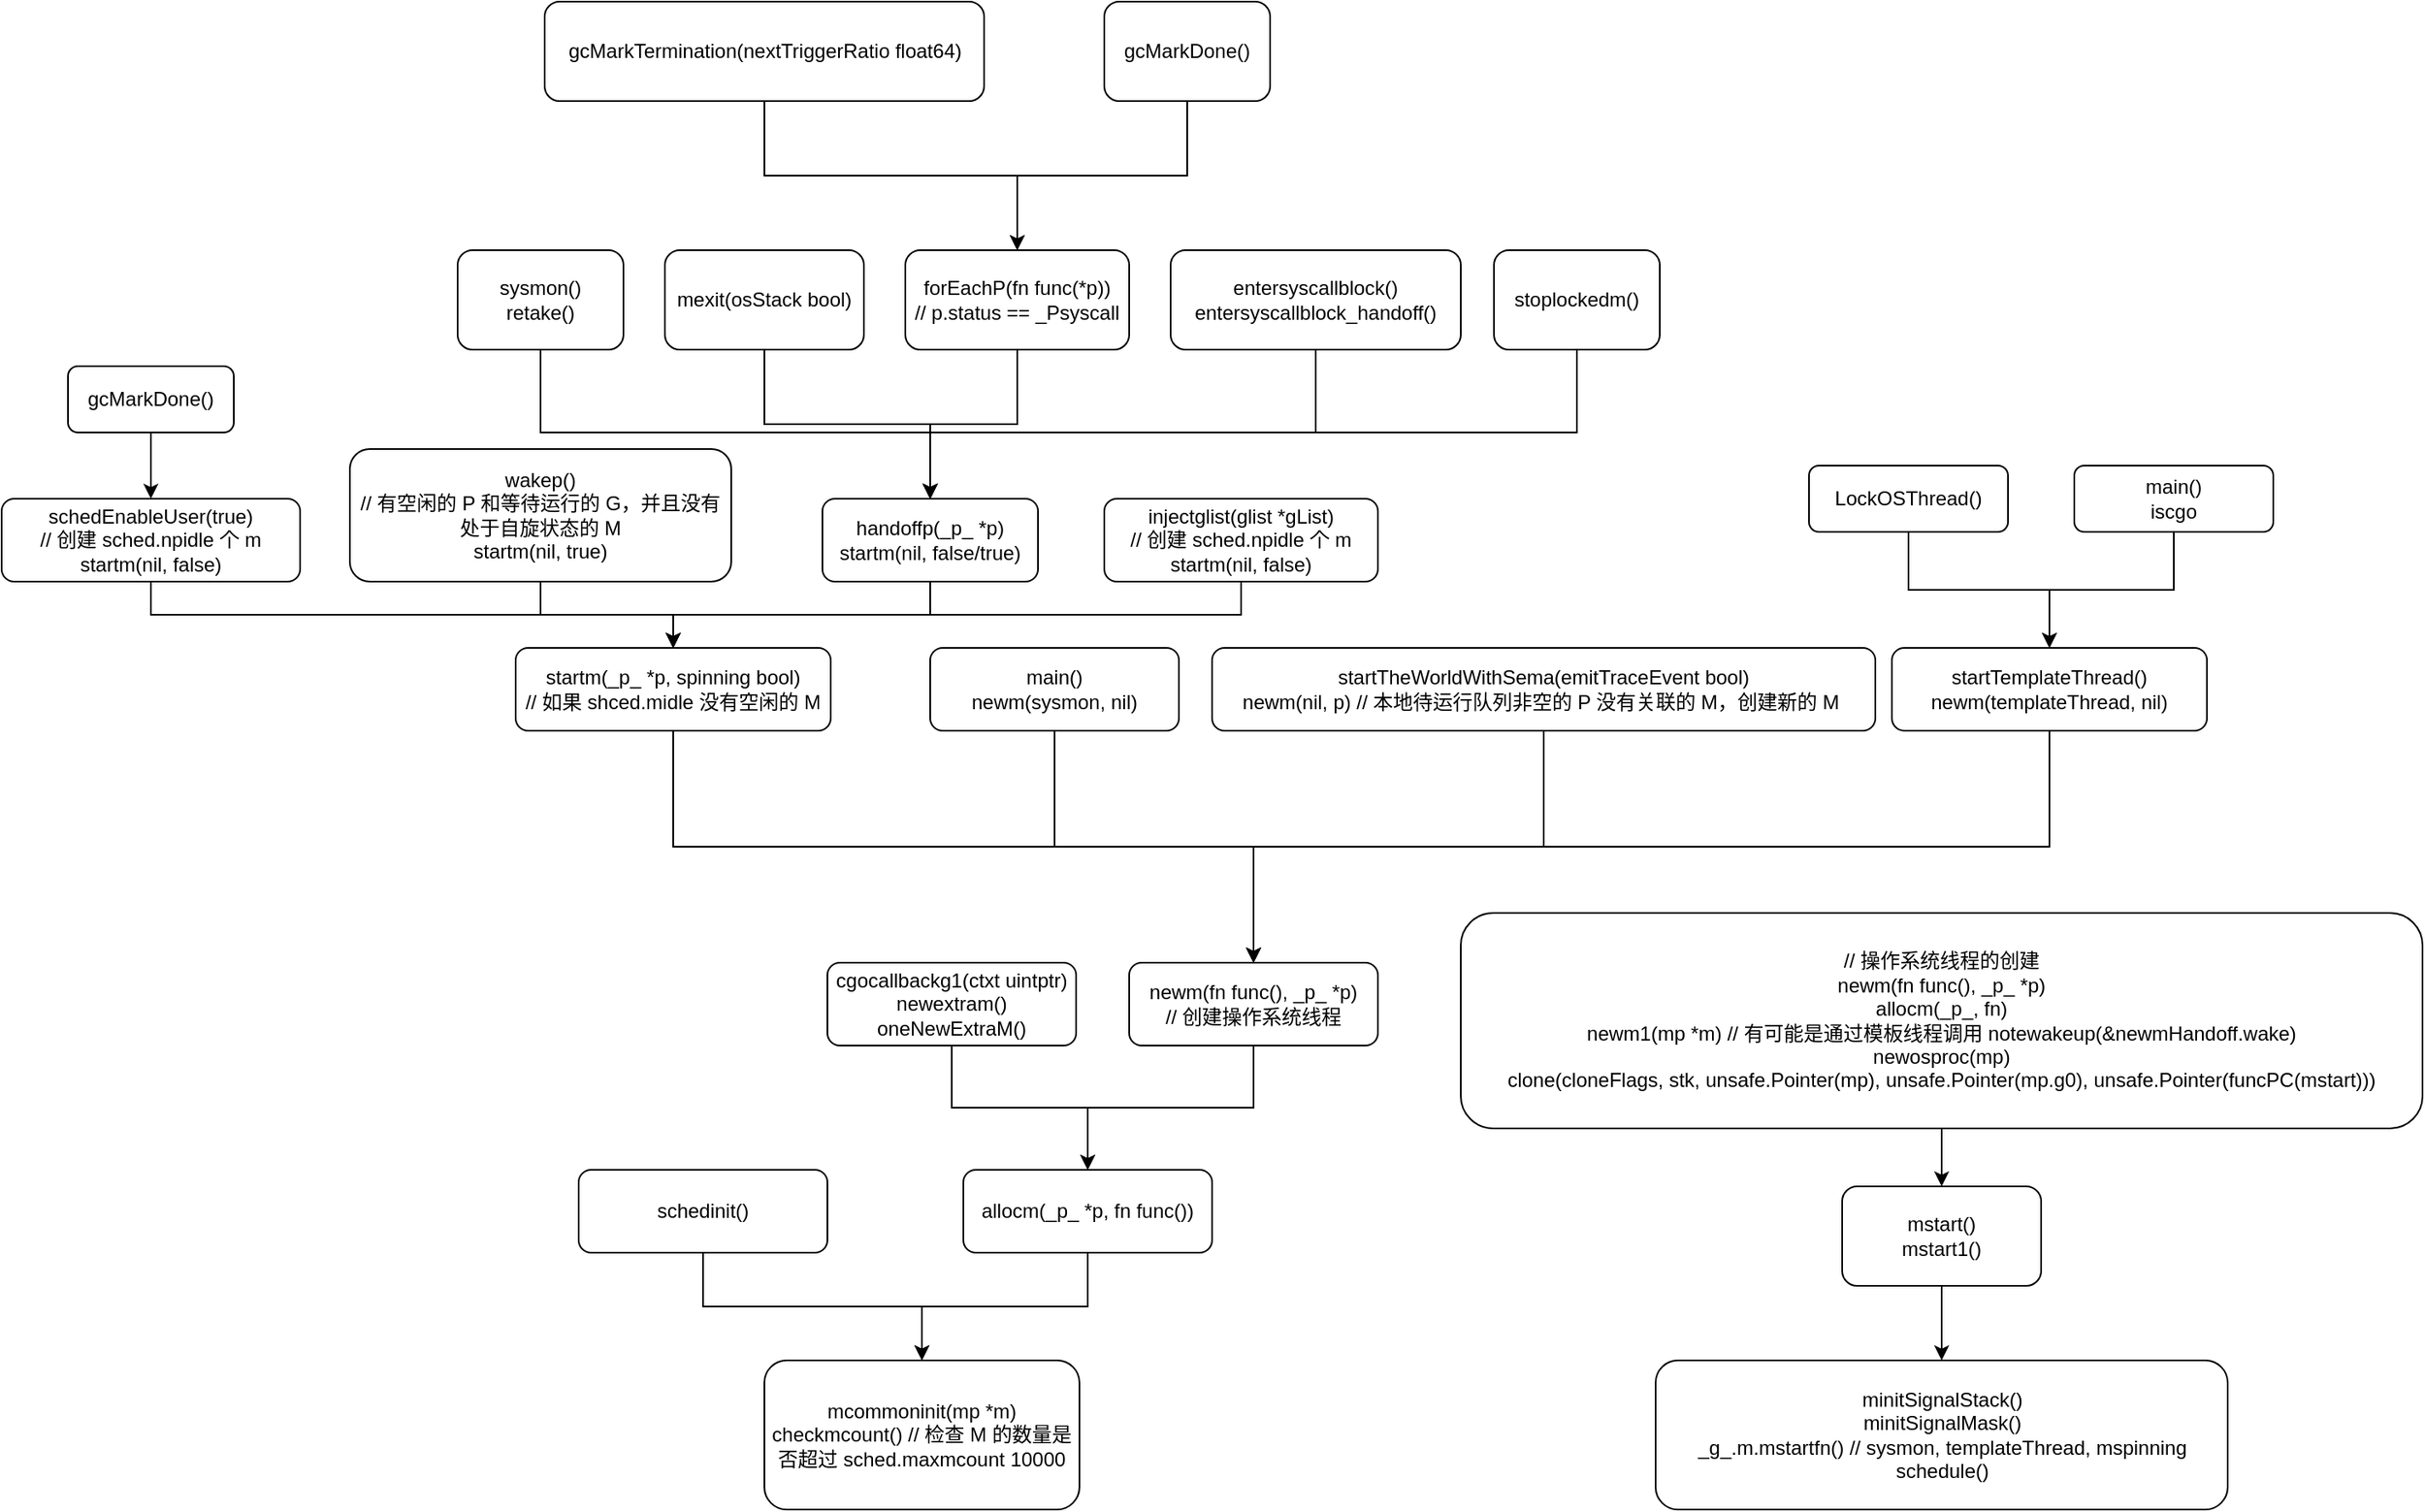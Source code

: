 <mxfile version="12.4.1" type="device" pages="1"><diagram id="tbn2JP7w8V-KCuQdKGgw" name="第 1 页"><mxGraphModel dx="1773" dy="1894" grid="1" gridSize="10" guides="1" tooltips="1" connect="1" arrows="1" fold="1" page="1" pageScale="1" pageWidth="827" pageHeight="1169" math="0" shadow="0"><root><mxCell id="0"/><mxCell id="1" parent="0"/><mxCell id="IyHFZ5xt7QK-TjLVyY6I-1" value="mcommoninit(mp *m)&lt;br&gt;checkmcount() // 检查 M 的数量是否超过 sched.maxmcount 10000" style="rounded=1;whiteSpace=wrap;html=1;" vertex="1" parent="1"><mxGeometry x="450" y="220" width="190" height="90" as="geometry"/></mxCell><mxCell id="IyHFZ5xt7QK-TjLVyY6I-13" style="edgeStyle=orthogonalEdgeStyle;rounded=0;orthogonalLoop=1;jettySize=auto;html=1;entryX=0.5;entryY=0;entryDx=0;entryDy=0;" edge="1" parent="1" source="IyHFZ5xt7QK-TjLVyY6I-3" target="IyHFZ5xt7QK-TjLVyY6I-1"><mxGeometry relative="1" as="geometry"/></mxCell><mxCell id="IyHFZ5xt7QK-TjLVyY6I-3" value="schedinit()" style="rounded=1;whiteSpace=wrap;html=1;" vertex="1" parent="1"><mxGeometry x="338" y="105" width="150" height="50" as="geometry"/></mxCell><mxCell id="IyHFZ5xt7QK-TjLVyY6I-12" style="edgeStyle=orthogonalEdgeStyle;rounded=0;orthogonalLoop=1;jettySize=auto;html=1;" edge="1" parent="1" source="IyHFZ5xt7QK-TjLVyY6I-4" target="IyHFZ5xt7QK-TjLVyY6I-1"><mxGeometry relative="1" as="geometry"/></mxCell><mxCell id="IyHFZ5xt7QK-TjLVyY6I-4" value="allocm(_p_ *p, fn func())" style="rounded=1;whiteSpace=wrap;html=1;" vertex="1" parent="1"><mxGeometry x="570" y="105" width="150" height="50" as="geometry"/></mxCell><mxCell id="IyHFZ5xt7QK-TjLVyY6I-6" style="edgeStyle=orthogonalEdgeStyle;rounded=0;orthogonalLoop=1;jettySize=auto;html=1;entryX=0.5;entryY=0;entryDx=0;entryDy=0;" edge="1" parent="1" source="IyHFZ5xt7QK-TjLVyY6I-5" target="IyHFZ5xt7QK-TjLVyY6I-4"><mxGeometry relative="1" as="geometry"/></mxCell><mxCell id="IyHFZ5xt7QK-TjLVyY6I-5" value="cgocallbackg1(ctxt uintptr)&lt;br&gt;newextram()&lt;br&gt;oneNewExtraM()" style="rounded=1;whiteSpace=wrap;html=1;" vertex="1" parent="1"><mxGeometry x="488" y="-20" width="150" height="50" as="geometry"/></mxCell><mxCell id="IyHFZ5xt7QK-TjLVyY6I-8" style="edgeStyle=orthogonalEdgeStyle;rounded=0;orthogonalLoop=1;jettySize=auto;html=1;entryX=0.5;entryY=0;entryDx=0;entryDy=0;" edge="1" parent="1" source="IyHFZ5xt7QK-TjLVyY6I-7" target="IyHFZ5xt7QK-TjLVyY6I-4"><mxGeometry relative="1" as="geometry"/></mxCell><mxCell id="IyHFZ5xt7QK-TjLVyY6I-7" value="newm(fn func(), _p_ *p)&lt;br&gt;// 创建操作系统线程" style="rounded=1;whiteSpace=wrap;html=1;" vertex="1" parent="1"><mxGeometry x="670" y="-20" width="150" height="50" as="geometry"/></mxCell><mxCell id="IyHFZ5xt7QK-TjLVyY6I-10" style="edgeStyle=orthogonalEdgeStyle;rounded=0;orthogonalLoop=1;jettySize=auto;html=1;entryX=0.5;entryY=0;entryDx=0;entryDy=0;" edge="1" parent="1" source="IyHFZ5xt7QK-TjLVyY6I-9" target="IyHFZ5xt7QK-TjLVyY6I-7"><mxGeometry relative="1" as="geometry"/></mxCell><mxCell id="IyHFZ5xt7QK-TjLVyY6I-9" value="main()&lt;br&gt;newm(sysmon, nil)" style="rounded=1;whiteSpace=wrap;html=1;" vertex="1" parent="1"><mxGeometry x="550" y="-210" width="150" height="50" as="geometry"/></mxCell><mxCell id="IyHFZ5xt7QK-TjLVyY6I-17" style="edgeStyle=orthogonalEdgeStyle;rounded=0;orthogonalLoop=1;jettySize=auto;html=1;entryX=0.5;entryY=0;entryDx=0;entryDy=0;" edge="1" parent="1" source="IyHFZ5xt7QK-TjLVyY6I-11" target="IyHFZ5xt7QK-TjLVyY6I-7"><mxGeometry relative="1" as="geometry"/></mxCell><mxCell id="IyHFZ5xt7QK-TjLVyY6I-11" value="&lt;div&gt;startTheWorldWithSema(emitTraceEvent bool)&lt;/div&gt;&lt;div&gt;newm(nil, p) // 本地待运行队列非空的 P 没有关联的 M，创建新的 M&amp;nbsp;&lt;/div&gt;" style="rounded=1;whiteSpace=wrap;html=1;" vertex="1" parent="1"><mxGeometry x="720" y="-210" width="400" height="50" as="geometry"/></mxCell><mxCell id="IyHFZ5xt7QK-TjLVyY6I-39" style="edgeStyle=orthogonalEdgeStyle;rounded=0;orthogonalLoop=1;jettySize=auto;html=1;entryX=0.5;entryY=0;entryDx=0;entryDy=0;" edge="1" parent="1" source="IyHFZ5xt7QK-TjLVyY6I-14" target="IyHFZ5xt7QK-TjLVyY6I-37"><mxGeometry relative="1" as="geometry"/></mxCell><mxCell id="IyHFZ5xt7QK-TjLVyY6I-14" value="// 操作系统线程的创建&lt;br&gt;newm(fn func(), _p_ *p)&lt;br&gt;allocm(_p_, fn)&lt;br&gt;newm1(mp *m) // 有可能是通过模板线程调用 notewakeup(&amp;amp;newmHandoff.wake)&lt;br&gt;newosproc(mp)&lt;br&gt;clone(cloneFlags, stk, unsafe.Pointer(mp), unsafe.Pointer(mp.g0), unsafe.Pointer(funcPC(mstart)))" style="rounded=1;whiteSpace=wrap;html=1;" vertex="1" parent="1"><mxGeometry x="870" y="-50" width="580" height="130" as="geometry"/></mxCell><mxCell id="IyHFZ5xt7QK-TjLVyY6I-19" style="edgeStyle=orthogonalEdgeStyle;rounded=0;orthogonalLoop=1;jettySize=auto;html=1;entryX=0.5;entryY=0;entryDx=0;entryDy=0;" edge="1" parent="1" source="IyHFZ5xt7QK-TjLVyY6I-18" target="IyHFZ5xt7QK-TjLVyY6I-7"><mxGeometry relative="1" as="geometry"><Array as="points"><mxPoint x="1225" y="-90"/><mxPoint x="745" y="-90"/></Array></mxGeometry></mxCell><mxCell id="IyHFZ5xt7QK-TjLVyY6I-18" value="&lt;div&gt;startTemplateThread()&lt;/div&gt;&lt;div&gt;newm(templateThread, nil)&lt;/div&gt;" style="rounded=1;whiteSpace=wrap;html=1;" vertex="1" parent="1"><mxGeometry x="1130" y="-210" width="190" height="50" as="geometry"/></mxCell><mxCell id="IyHFZ5xt7QK-TjLVyY6I-22" style="edgeStyle=orthogonalEdgeStyle;rounded=0;orthogonalLoop=1;jettySize=auto;html=1;entryX=0.5;entryY=0;entryDx=0;entryDy=0;" edge="1" parent="1" source="IyHFZ5xt7QK-TjLVyY6I-20" target="IyHFZ5xt7QK-TjLVyY6I-18"><mxGeometry relative="1" as="geometry"/></mxCell><mxCell id="IyHFZ5xt7QK-TjLVyY6I-20" value="LockOSThread()" style="rounded=1;whiteSpace=wrap;html=1;" vertex="1" parent="1"><mxGeometry x="1080" y="-320" width="120" height="40" as="geometry"/></mxCell><mxCell id="IyHFZ5xt7QK-TjLVyY6I-23" style="edgeStyle=orthogonalEdgeStyle;rounded=0;orthogonalLoop=1;jettySize=auto;html=1;entryX=0.5;entryY=0;entryDx=0;entryDy=0;" edge="1" parent="1" source="IyHFZ5xt7QK-TjLVyY6I-21" target="IyHFZ5xt7QK-TjLVyY6I-18"><mxGeometry relative="1" as="geometry"/></mxCell><mxCell id="IyHFZ5xt7QK-TjLVyY6I-21" value="main()&lt;br&gt;iscgo" style="rounded=1;whiteSpace=wrap;html=1;" vertex="1" parent="1"><mxGeometry x="1240" y="-320" width="120" height="40" as="geometry"/></mxCell><mxCell id="IyHFZ5xt7QK-TjLVyY6I-25" style="edgeStyle=orthogonalEdgeStyle;rounded=0;orthogonalLoop=1;jettySize=auto;html=1;entryX=0.5;entryY=0;entryDx=0;entryDy=0;" edge="1" parent="1" source="IyHFZ5xt7QK-TjLVyY6I-24" target="IyHFZ5xt7QK-TjLVyY6I-7"><mxGeometry relative="1" as="geometry"><Array as="points"><mxPoint x="395" y="-90"/><mxPoint x="745" y="-90"/></Array></mxGeometry></mxCell><mxCell id="IyHFZ5xt7QK-TjLVyY6I-24" value="startm(_p_ *p, spinning bool)&lt;br&gt;// 如果 shced.midle 没有空闲的 M" style="rounded=1;whiteSpace=wrap;html=1;" vertex="1" parent="1"><mxGeometry x="300" y="-210" width="190" height="50" as="geometry"/></mxCell><mxCell id="IyHFZ5xt7QK-TjLVyY6I-36" style="edgeStyle=orthogonalEdgeStyle;rounded=0;orthogonalLoop=1;jettySize=auto;html=1;entryX=0.5;entryY=0;entryDx=0;entryDy=0;" edge="1" parent="1" source="IyHFZ5xt7QK-TjLVyY6I-26" target="IyHFZ5xt7QK-TjLVyY6I-24"><mxGeometry relative="1" as="geometry"/></mxCell><mxCell id="IyHFZ5xt7QK-TjLVyY6I-26" value="handoffp(_p_ *p)&lt;br&gt;startm(nil, false/true)" style="rounded=1;whiteSpace=wrap;html=1;" vertex="1" parent="1"><mxGeometry x="485" y="-300" width="130" height="50" as="geometry"/></mxCell><mxCell id="IyHFZ5xt7QK-TjLVyY6I-35" style="edgeStyle=orthogonalEdgeStyle;rounded=0;orthogonalLoop=1;jettySize=auto;html=1;entryX=0.5;entryY=0;entryDx=0;entryDy=0;" edge="1" parent="1" source="IyHFZ5xt7QK-TjLVyY6I-29" target="IyHFZ5xt7QK-TjLVyY6I-24"><mxGeometry relative="1" as="geometry"/></mxCell><mxCell id="IyHFZ5xt7QK-TjLVyY6I-29" value="wakep()&lt;br&gt;// 有空闲的 P 和等待运行的 G，并且没有处于自旋状态的 M&lt;br&gt;startm(nil, true)" style="rounded=1;whiteSpace=wrap;html=1;" vertex="1" parent="1"><mxGeometry x="200" y="-330" width="230" height="80" as="geometry"/></mxCell><mxCell id="IyHFZ5xt7QK-TjLVyY6I-32" style="edgeStyle=orthogonalEdgeStyle;rounded=0;orthogonalLoop=1;jettySize=auto;html=1;entryX=0.5;entryY=0;entryDx=0;entryDy=0;" edge="1" parent="1" source="IyHFZ5xt7QK-TjLVyY6I-31" target="IyHFZ5xt7QK-TjLVyY6I-24"><mxGeometry relative="1" as="geometry"><Array as="points"><mxPoint x="738" y="-230"/><mxPoint x="395" y="-230"/></Array></mxGeometry></mxCell><mxCell id="IyHFZ5xt7QK-TjLVyY6I-31" value="injectglist(glist *gList)&lt;br&gt;// 创建 sched.npidle 个 m&lt;br&gt;startm(nil, false)" style="rounded=1;whiteSpace=wrap;html=1;" vertex="1" parent="1"><mxGeometry x="655" y="-300" width="165" height="50" as="geometry"/></mxCell><mxCell id="IyHFZ5xt7QK-TjLVyY6I-34" style="edgeStyle=orthogonalEdgeStyle;rounded=0;orthogonalLoop=1;jettySize=auto;html=1;" edge="1" parent="1" source="IyHFZ5xt7QK-TjLVyY6I-33" target="IyHFZ5xt7QK-TjLVyY6I-24"><mxGeometry relative="1" as="geometry"><Array as="points"><mxPoint x="80" y="-230"/><mxPoint x="395" y="-230"/></Array></mxGeometry></mxCell><mxCell id="IyHFZ5xt7QK-TjLVyY6I-33" value="schedEnableUser(true)&lt;br&gt;// 创建 sched.npidle 个 m&lt;br&gt;startm(nil, false)" style="rounded=1;whiteSpace=wrap;html=1;" vertex="1" parent="1"><mxGeometry x="-10" y="-300" width="180" height="50" as="geometry"/></mxCell><mxCell id="IyHFZ5xt7QK-TjLVyY6I-40" style="edgeStyle=orthogonalEdgeStyle;rounded=0;orthogonalLoop=1;jettySize=auto;html=1;entryX=0.5;entryY=0;entryDx=0;entryDy=0;" edge="1" parent="1" source="IyHFZ5xt7QK-TjLVyY6I-37" target="IyHFZ5xt7QK-TjLVyY6I-38"><mxGeometry relative="1" as="geometry"/></mxCell><mxCell id="IyHFZ5xt7QK-TjLVyY6I-37" value="mstart()&lt;br&gt;mstart1()" style="rounded=1;whiteSpace=wrap;html=1;" vertex="1" parent="1"><mxGeometry x="1100" y="115" width="120" height="60" as="geometry"/></mxCell><mxCell id="IyHFZ5xt7QK-TjLVyY6I-38" value="&lt;div&gt;minitSignalStack()&lt;/div&gt;&lt;div&gt;minitSignalMask()&lt;/div&gt;&lt;div&gt;_g_.m.mstartfn() // sysmon, templateThread, mspinning&lt;/div&gt;&lt;div&gt;schedule()&lt;/div&gt;" style="rounded=1;whiteSpace=wrap;html=1;" vertex="1" parent="1"><mxGeometry x="987.5" y="220" width="345" height="90" as="geometry"/></mxCell><mxCell id="IyHFZ5xt7QK-TjLVyY6I-42" style="edgeStyle=orthogonalEdgeStyle;rounded=0;orthogonalLoop=1;jettySize=auto;html=1;entryX=0.5;entryY=0;entryDx=0;entryDy=0;" edge="1" parent="1" source="IyHFZ5xt7QK-TjLVyY6I-41" target="IyHFZ5xt7QK-TjLVyY6I-33"><mxGeometry relative="1" as="geometry"/></mxCell><mxCell id="IyHFZ5xt7QK-TjLVyY6I-41" value="gcMarkDone()" style="rounded=1;whiteSpace=wrap;html=1;" vertex="1" parent="1"><mxGeometry x="30" y="-380" width="100" height="40" as="geometry"/></mxCell><mxCell id="IyHFZ5xt7QK-TjLVyY6I-44" style="edgeStyle=orthogonalEdgeStyle;rounded=0;orthogonalLoop=1;jettySize=auto;html=1;entryX=0.5;entryY=0;entryDx=0;entryDy=0;" edge="1" parent="1" source="IyHFZ5xt7QK-TjLVyY6I-43" target="IyHFZ5xt7QK-TjLVyY6I-26"><mxGeometry relative="1" as="geometry"/></mxCell><mxCell id="IyHFZ5xt7QK-TjLVyY6I-43" value="mexit(osStack bool)" style="rounded=1;whiteSpace=wrap;html=1;" vertex="1" parent="1"><mxGeometry x="390" y="-450" width="120" height="60" as="geometry"/></mxCell><mxCell id="IyHFZ5xt7QK-TjLVyY6I-46" style="edgeStyle=orthogonalEdgeStyle;rounded=0;orthogonalLoop=1;jettySize=auto;html=1;entryX=0.5;entryY=0;entryDx=0;entryDy=0;" edge="1" parent="1" source="IyHFZ5xt7QK-TjLVyY6I-45" target="IyHFZ5xt7QK-TjLVyY6I-26"><mxGeometry relative="1" as="geometry"/></mxCell><mxCell id="IyHFZ5xt7QK-TjLVyY6I-45" value="forEachP(fn func(*p))&lt;br&gt;// p.status == _Psyscall" style="rounded=1;whiteSpace=wrap;html=1;" vertex="1" parent="1"><mxGeometry x="535" y="-450" width="135" height="60" as="geometry"/></mxCell><mxCell id="IyHFZ5xt7QK-TjLVyY6I-48" style="edgeStyle=orthogonalEdgeStyle;rounded=0;orthogonalLoop=1;jettySize=auto;html=1;entryX=0.5;entryY=0;entryDx=0;entryDy=0;" edge="1" parent="1" source="IyHFZ5xt7QK-TjLVyY6I-47" target="IyHFZ5xt7QK-TjLVyY6I-45"><mxGeometry relative="1" as="geometry"/></mxCell><mxCell id="IyHFZ5xt7QK-TjLVyY6I-47" value="gcMarkTermination(nextTriggerRatio float64)" style="rounded=1;whiteSpace=wrap;html=1;" vertex="1" parent="1"><mxGeometry x="317.5" y="-600" width="265" height="60" as="geometry"/></mxCell><mxCell id="IyHFZ5xt7QK-TjLVyY6I-51" style="edgeStyle=orthogonalEdgeStyle;rounded=0;orthogonalLoop=1;jettySize=auto;html=1;entryX=0.5;entryY=0;entryDx=0;entryDy=0;" edge="1" parent="1" source="IyHFZ5xt7QK-TjLVyY6I-49" target="IyHFZ5xt7QK-TjLVyY6I-45"><mxGeometry relative="1" as="geometry"/></mxCell><mxCell id="IyHFZ5xt7QK-TjLVyY6I-49" value="gcMarkDone()" style="rounded=1;whiteSpace=wrap;html=1;" vertex="1" parent="1"><mxGeometry x="655" y="-600" width="100" height="60" as="geometry"/></mxCell><mxCell id="IyHFZ5xt7QK-TjLVyY6I-57" style="edgeStyle=orthogonalEdgeStyle;rounded=0;orthogonalLoop=1;jettySize=auto;html=1;entryX=0.5;entryY=0;entryDx=0;entryDy=0;" edge="1" parent="1" source="IyHFZ5xt7QK-TjLVyY6I-52" target="IyHFZ5xt7QK-TjLVyY6I-26"><mxGeometry relative="1" as="geometry"><Array as="points"><mxPoint x="783" y="-340"/><mxPoint x="550" y="-340"/></Array></mxGeometry></mxCell><mxCell id="IyHFZ5xt7QK-TjLVyY6I-52" value="entersyscallblock()&lt;br&gt;entersyscallblock_handoff()" style="rounded=1;whiteSpace=wrap;html=1;" vertex="1" parent="1"><mxGeometry x="695" y="-450" width="175" height="60" as="geometry"/></mxCell><mxCell id="IyHFZ5xt7QK-TjLVyY6I-59" style="edgeStyle=orthogonalEdgeStyle;rounded=0;orthogonalLoop=1;jettySize=auto;html=1;entryX=0.5;entryY=0;entryDx=0;entryDy=0;" edge="1" parent="1" source="IyHFZ5xt7QK-TjLVyY6I-58" target="IyHFZ5xt7QK-TjLVyY6I-26"><mxGeometry relative="1" as="geometry"><Array as="points"><mxPoint x="940" y="-340"/><mxPoint x="550" y="-340"/></Array></mxGeometry></mxCell><mxCell id="IyHFZ5xt7QK-TjLVyY6I-58" value="stoplockedm()" style="rounded=1;whiteSpace=wrap;html=1;" vertex="1" parent="1"><mxGeometry x="890" y="-450" width="100" height="60" as="geometry"/></mxCell><mxCell id="IyHFZ5xt7QK-TjLVyY6I-61" style="edgeStyle=orthogonalEdgeStyle;rounded=0;orthogonalLoop=1;jettySize=auto;html=1;" edge="1" parent="1" source="IyHFZ5xt7QK-TjLVyY6I-60"><mxGeometry relative="1" as="geometry"><mxPoint x="550" y="-300" as="targetPoint"/><Array as="points"><mxPoint x="315" y="-340"/><mxPoint x="550" y="-340"/></Array></mxGeometry></mxCell><mxCell id="IyHFZ5xt7QK-TjLVyY6I-60" value="sysmon()&lt;br&gt;retake()" style="rounded=1;whiteSpace=wrap;html=1;" vertex="1" parent="1"><mxGeometry x="265" y="-450" width="100" height="60" as="geometry"/></mxCell></root></mxGraphModel></diagram></mxfile>